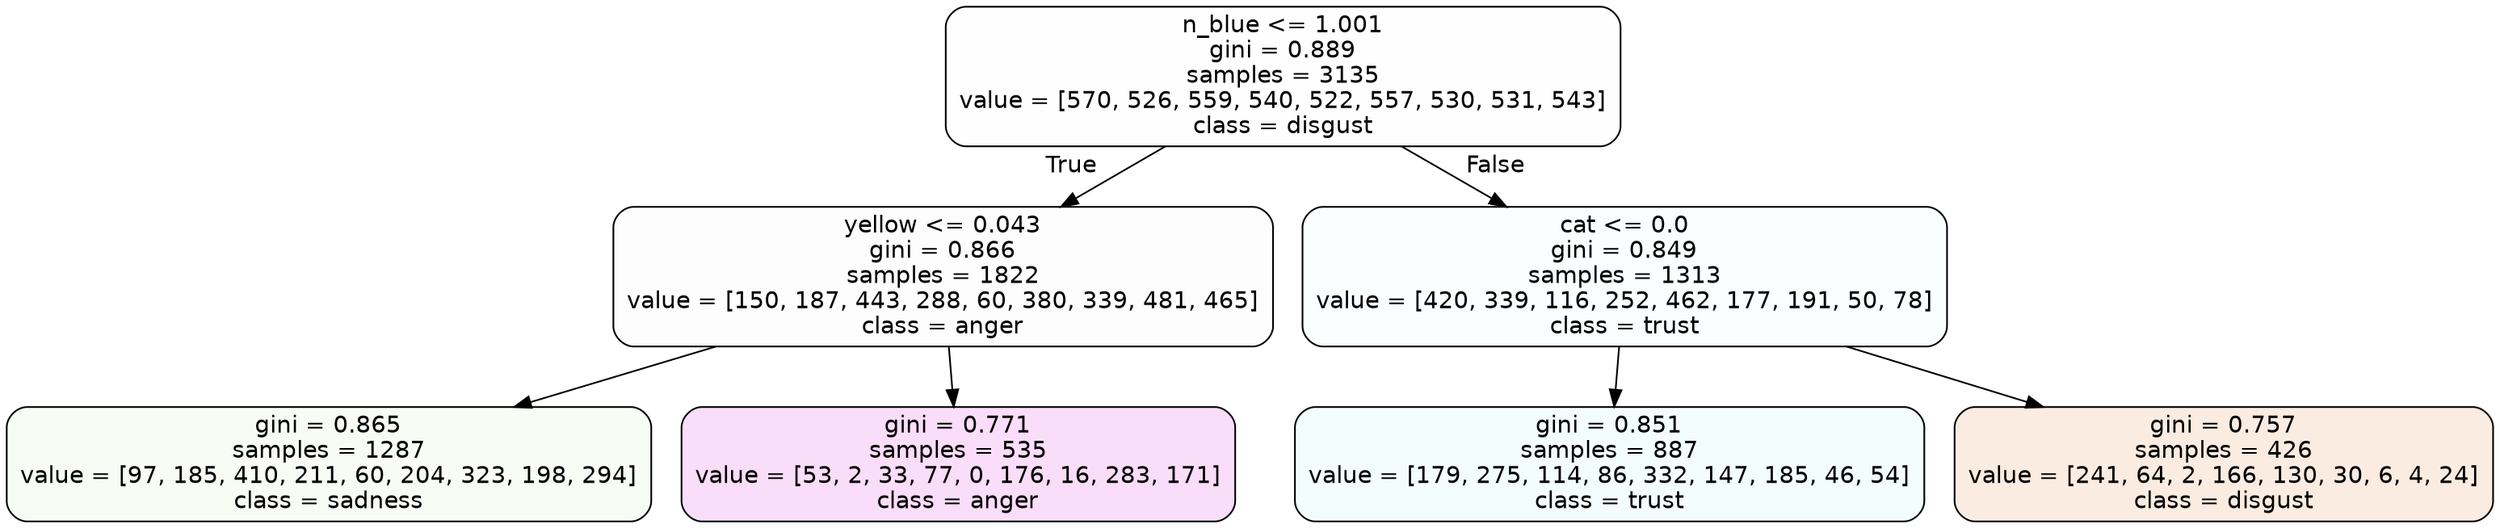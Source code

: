 digraph Tree {
node [shape=box, style="filled, rounded", color="black", fontname=helvetica] ;
edge [fontname=helvetica] ;
0 [label="n_blue <= 1.001\ngini = 0.889\nsamples = 3135\nvalue = [570, 526, 559, 540, 522, 557, 530, 531, 543]\nclass = disgust", fillcolor="#e5813901"] ;
1 [label="yellow <= 0.043\ngini = 0.866\nsamples = 1822\nvalue = [150, 187, 443, 288, 60, 380, 339, 481, 465]\nclass = anger", fillcolor="#e539d702"] ;
0 -> 1 [labeldistance=2.5, labelangle=45, headlabel="True"] ;
2 [label="gini = 0.865\nsamples = 1287\nvalue = [97, 185, 410, 211, 60, 204, 323, 198, 294]\nclass = sadness", fillcolor="#64e5390d"] ;
1 -> 2 ;
3 [label="gini = 0.771\nsamples = 535\nvalue = [53, 2, 33, 77, 0, 176, 16, 283, 171]\nclass = anger", fillcolor="#e539d72b"] ;
1 -> 3 ;
4 [label="cat <= 0.0\ngini = 0.849\nsamples = 1313\nvalue = [420, 339, 116, 252, 462, 177, 191, 50, 78]\nclass = trust", fillcolor="#39d7e506"] ;
0 -> 4 [labeldistance=2.5, labelangle=-45, headlabel="False"] ;
5 [label="gini = 0.851\nsamples = 887\nvalue = [179, 275, 114, 86, 332, 147, 185, 46, 54]\nclass = trust", fillcolor="#39d7e50d"] ;
4 -> 5 ;
6 [label="gini = 0.757\nsamples = 426\nvalue = [241, 64, 2, 166, 130, 30, 6, 4, 24]\nclass = disgust", fillcolor="#e5813926"] ;
4 -> 6 ;
}